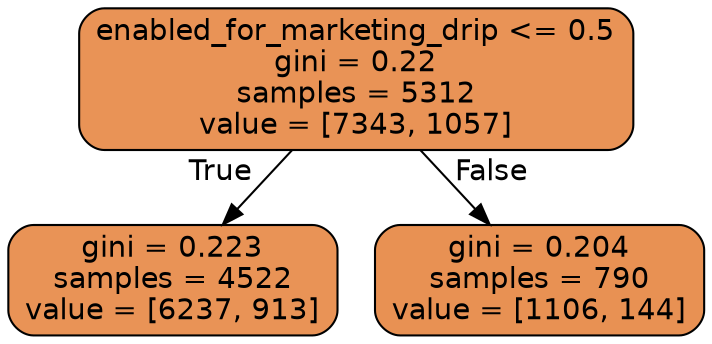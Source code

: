 digraph Tree {
node [shape=box, style="filled, rounded", color="black", fontname=helvetica] ;
edge [fontname=helvetica] ;
0 [label="enabled_for_marketing_drip <= 0.5\ngini = 0.22\nsamples = 5312\nvalue = [7343, 1057]", fillcolor="#e99356"] ;
1 [label="gini = 0.223\nsamples = 4522\nvalue = [6237, 913]", fillcolor="#e99356"] ;
0 -> 1 [labeldistance=2.5, labelangle=45, headlabel="True"] ;
2 [label="gini = 0.204\nsamples = 790\nvalue = [1106, 144]", fillcolor="#e89153"] ;
0 -> 2 [labeldistance=2.5, labelangle=-45, headlabel="False"] ;
}